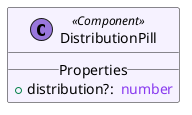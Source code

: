 @startuml
set separator ::
skinparam groupInheritance 5
skinparam defaultFontName Cantarell
skinparam packageStyle Rectangle
skinparam class {
  BackgroundColor<<Component>> #f6f2ff
  BackgroundColor<<ErrorPage>> #edd1e1
  BackgroundColor<<Layout>> #f8ffe5
  BackgroundColor<<Page>> #fff0e5
}
class "DistributionPill" as src/lib/components/distributionPill/DistributionPill.svelte << (C, #9977DD) Component >> {
  __ Properties __
  +distribution?: <color:#DF8E1D><i> </i></color><color:#8839EF>number</color>
}
@enduml